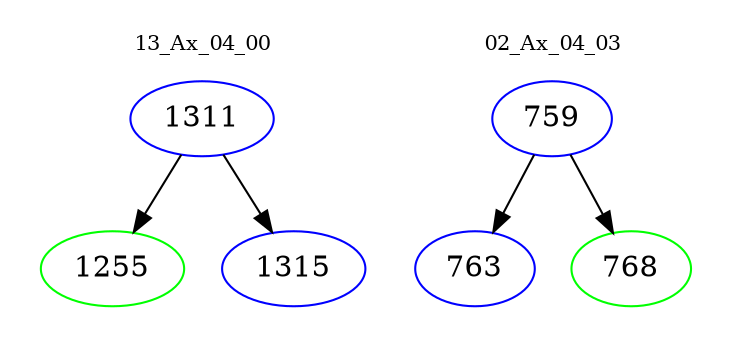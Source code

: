 digraph{
subgraph cluster_0 {
color = white
label = "13_Ax_04_00";
fontsize=10;
T0_1311 [label="1311", color="blue"]
T0_1311 -> T0_1255 [color="black"]
T0_1255 [label="1255", color="green"]
T0_1311 -> T0_1315 [color="black"]
T0_1315 [label="1315", color="blue"]
}
subgraph cluster_1 {
color = white
label = "02_Ax_04_03";
fontsize=10;
T1_759 [label="759", color="blue"]
T1_759 -> T1_763 [color="black"]
T1_763 [label="763", color="blue"]
T1_759 -> T1_768 [color="black"]
T1_768 [label="768", color="green"]
}
}
